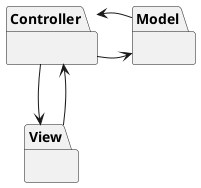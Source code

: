 @startuml
package "View" {

}

package "Controller" {

}
package "Model" {

}

Controller -down-> View
View -up->Controller

Controller -> Model
Model ->Controller



@enduml